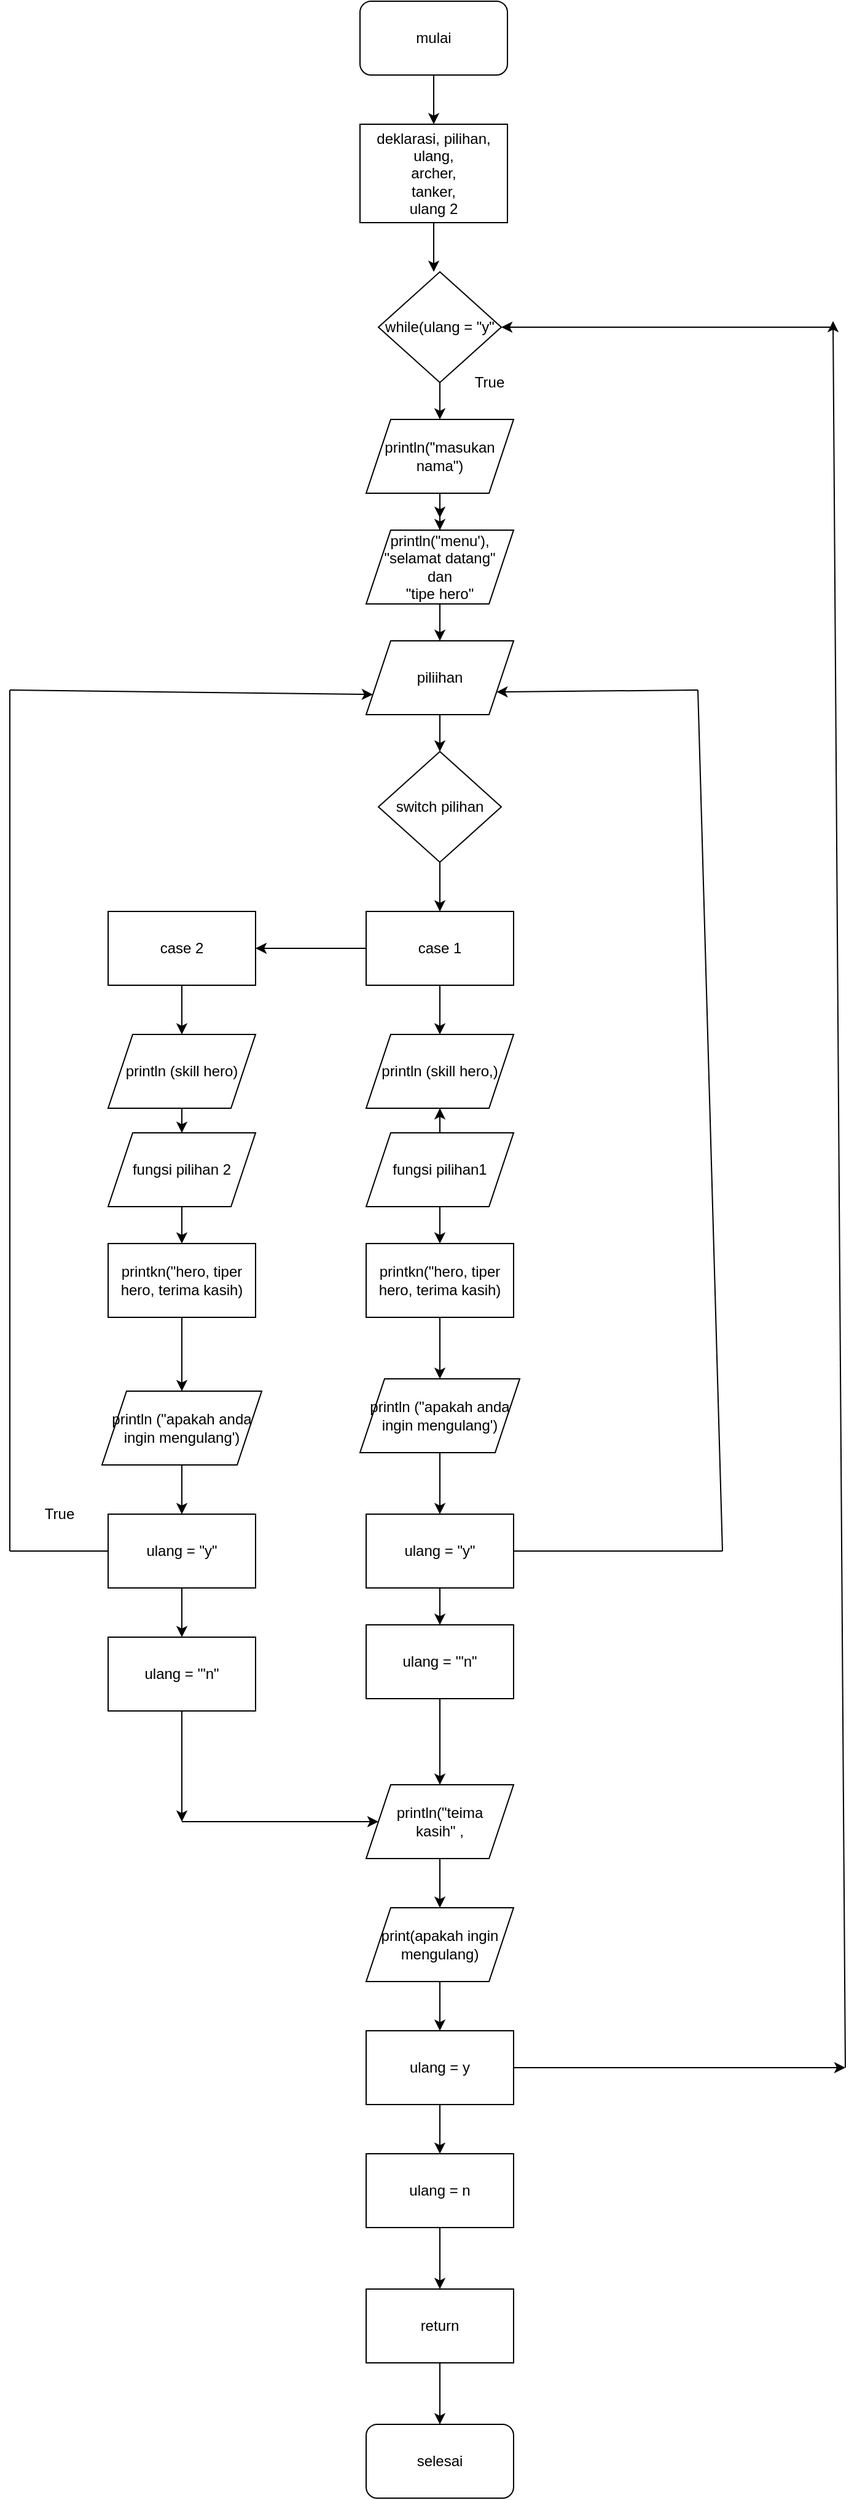 <mxfile version="13.7.9" type="device"><diagram id="3bBcC782FtA0YpO3Dan6" name="Page-1"><mxGraphModel dx="852" dy="494" grid="1" gridSize="10" guides="1" tooltips="1" connect="1" arrows="1" fold="1" page="1" pageScale="1" pageWidth="850" pageHeight="1100" math="0" shadow="0"><root><mxCell id="0"/><mxCell id="1" parent="0"/><mxCell id="qbmikkHr4MhHwVosT0vX-3" style="edgeStyle=orthogonalEdgeStyle;rounded=0;orthogonalLoop=1;jettySize=auto;html=1;" edge="1" parent="1" source="qbmikkHr4MhHwVosT0vX-2"><mxGeometry relative="1" as="geometry"><mxPoint x="425" y="100" as="targetPoint"/></mxGeometry></mxCell><mxCell id="qbmikkHr4MhHwVosT0vX-2" value="mulai" style="rounded=1;whiteSpace=wrap;html=1;" vertex="1" parent="1"><mxGeometry x="365" width="120" height="60" as="geometry"/></mxCell><mxCell id="qbmikkHr4MhHwVosT0vX-7" style="edgeStyle=orthogonalEdgeStyle;rounded=0;orthogonalLoop=1;jettySize=auto;html=1;" edge="1" parent="1" source="qbmikkHr4MhHwVosT0vX-4"><mxGeometry relative="1" as="geometry"><mxPoint x="425" y="220" as="targetPoint"/></mxGeometry></mxCell><mxCell id="qbmikkHr4MhHwVosT0vX-4" value="deklarasi, pilihan,&lt;br&gt;ulang,&lt;br&gt;archer,&lt;br&gt;tanker,&lt;br&gt;ulang 2" style="rounded=0;whiteSpace=wrap;html=1;" vertex="1" parent="1"><mxGeometry x="365" y="100" width="120" height="80" as="geometry"/></mxCell><mxCell id="qbmikkHr4MhHwVosT0vX-9" style="edgeStyle=orthogonalEdgeStyle;rounded=0;orthogonalLoop=1;jettySize=auto;html=1;" edge="1" parent="1" source="qbmikkHr4MhHwVosT0vX-8" target="qbmikkHr4MhHwVosT0vX-10"><mxGeometry relative="1" as="geometry"><mxPoint x="430" y="430" as="targetPoint"/></mxGeometry></mxCell><mxCell id="qbmikkHr4MhHwVosT0vX-8" value="println(&quot;masukan nama&quot;)" style="shape=parallelogram;perimeter=parallelogramPerimeter;whiteSpace=wrap;html=1;fixedSize=1;" vertex="1" parent="1"><mxGeometry x="370" y="340" width="120" height="60" as="geometry"/></mxCell><mxCell id="qbmikkHr4MhHwVosT0vX-11" style="edgeStyle=orthogonalEdgeStyle;rounded=0;orthogonalLoop=1;jettySize=auto;html=1;" edge="1" parent="1" source="qbmikkHr4MhHwVosT0vX-10"><mxGeometry relative="1" as="geometry"><mxPoint x="430" y="420" as="targetPoint"/></mxGeometry></mxCell><mxCell id="qbmikkHr4MhHwVosT0vX-14" style="edgeStyle=orthogonalEdgeStyle;rounded=0;orthogonalLoop=1;jettySize=auto;html=1;" edge="1" parent="1" source="qbmikkHr4MhHwVosT0vX-10"><mxGeometry relative="1" as="geometry"><mxPoint x="430" y="520" as="targetPoint"/></mxGeometry></mxCell><mxCell id="qbmikkHr4MhHwVosT0vX-10" value="println(&quot;menu'),&lt;br&gt;&quot;selamat datang&quot;&lt;br&gt;dan&lt;br&gt;&quot;tipe hero&quot;" style="shape=parallelogram;perimeter=parallelogramPerimeter;whiteSpace=wrap;html=1;fixedSize=1;" vertex="1" parent="1"><mxGeometry x="370" y="430" width="120" height="60" as="geometry"/></mxCell><mxCell id="qbmikkHr4MhHwVosT0vX-13" style="edgeStyle=orthogonalEdgeStyle;rounded=0;orthogonalLoop=1;jettySize=auto;html=1;" edge="1" parent="1" source="qbmikkHr4MhHwVosT0vX-12"><mxGeometry relative="1" as="geometry"><mxPoint x="430" y="340" as="targetPoint"/></mxGeometry></mxCell><mxCell id="qbmikkHr4MhHwVosT0vX-12" value="while(ulang = &quot;y&quot;" style="rhombus;whiteSpace=wrap;html=1;" vertex="1" parent="1"><mxGeometry x="380" y="220" width="100" height="90" as="geometry"/></mxCell><mxCell id="qbmikkHr4MhHwVosT0vX-20" style="edgeStyle=orthogonalEdgeStyle;rounded=0;orthogonalLoop=1;jettySize=auto;html=1;" edge="1" parent="1" source="qbmikkHr4MhHwVosT0vX-15"><mxGeometry relative="1" as="geometry"><mxPoint x="430" y="740" as="targetPoint"/></mxGeometry></mxCell><mxCell id="qbmikkHr4MhHwVosT0vX-15" value="switch pilihan" style="rhombus;whiteSpace=wrap;html=1;" vertex="1" parent="1"><mxGeometry x="380" y="610" width="100" height="90" as="geometry"/></mxCell><mxCell id="qbmikkHr4MhHwVosT0vX-18" style="edgeStyle=orthogonalEdgeStyle;rounded=0;orthogonalLoop=1;jettySize=auto;html=1;" edge="1" parent="1" source="qbmikkHr4MhHwVosT0vX-17"><mxGeometry relative="1" as="geometry"><mxPoint x="430" y="610" as="targetPoint"/></mxGeometry></mxCell><mxCell id="qbmikkHr4MhHwVosT0vX-17" value="piliihan" style="shape=parallelogram;perimeter=parallelogramPerimeter;whiteSpace=wrap;html=1;fixedSize=1;" vertex="1" parent="1"><mxGeometry x="370" y="520" width="120" height="60" as="geometry"/></mxCell><mxCell id="qbmikkHr4MhHwVosT0vX-22" style="edgeStyle=orthogonalEdgeStyle;rounded=0;orthogonalLoop=1;jettySize=auto;html=1;" edge="1" parent="1" source="qbmikkHr4MhHwVosT0vX-21"><mxGeometry relative="1" as="geometry"><mxPoint x="430" y="840" as="targetPoint"/></mxGeometry></mxCell><mxCell id="qbmikkHr4MhHwVosT0vX-28" style="edgeStyle=orthogonalEdgeStyle;rounded=0;orthogonalLoop=1;jettySize=auto;html=1;" edge="1" parent="1" source="qbmikkHr4MhHwVosT0vX-21"><mxGeometry relative="1" as="geometry"><mxPoint x="280" y="770" as="targetPoint"/></mxGeometry></mxCell><mxCell id="qbmikkHr4MhHwVosT0vX-21" value="case 1" style="rounded=0;whiteSpace=wrap;html=1;" vertex="1" parent="1"><mxGeometry x="370" y="740" width="120" height="60" as="geometry"/></mxCell><mxCell id="qbmikkHr4MhHwVosT0vX-25" style="edgeStyle=orthogonalEdgeStyle;rounded=0;orthogonalLoop=1;jettySize=auto;html=1;" edge="1" parent="1" source="qbmikkHr4MhHwVosT0vX-24"><mxGeometry relative="1" as="geometry"><mxPoint x="430" y="900" as="targetPoint"/></mxGeometry></mxCell><mxCell id="qbmikkHr4MhHwVosT0vX-24" value="println (skill hero,)&lt;br&gt;" style="shape=parallelogram;perimeter=parallelogramPerimeter;whiteSpace=wrap;html=1;fixedSize=1;" vertex="1" parent="1"><mxGeometry x="370" y="840" width="120" height="60" as="geometry"/></mxCell><mxCell id="qbmikkHr4MhHwVosT0vX-35" style="edgeStyle=orthogonalEdgeStyle;rounded=0;orthogonalLoop=1;jettySize=auto;html=1;" edge="1" parent="1" source="qbmikkHr4MhHwVosT0vX-27"><mxGeometry relative="1" as="geometry"><mxPoint x="430" y="1010" as="targetPoint"/></mxGeometry></mxCell><mxCell id="qbmikkHr4MhHwVosT0vX-27" value="fungsi pilihan1" style="shape=parallelogram;perimeter=parallelogramPerimeter;whiteSpace=wrap;html=1;fixedSize=1;" vertex="1" parent="1"><mxGeometry x="370" y="920" width="120" height="60" as="geometry"/></mxCell><mxCell id="qbmikkHr4MhHwVosT0vX-31" style="edgeStyle=orthogonalEdgeStyle;rounded=0;orthogonalLoop=1;jettySize=auto;html=1;" edge="1" parent="1" source="qbmikkHr4MhHwVosT0vX-30"><mxGeometry relative="1" as="geometry"><mxPoint x="220" y="840" as="targetPoint"/></mxGeometry></mxCell><mxCell id="qbmikkHr4MhHwVosT0vX-30" value="case 2" style="rounded=0;whiteSpace=wrap;html=1;" vertex="1" parent="1"><mxGeometry x="160" y="740" width="120" height="60" as="geometry"/></mxCell><mxCell id="qbmikkHr4MhHwVosT0vX-33" style="edgeStyle=orthogonalEdgeStyle;rounded=0;orthogonalLoop=1;jettySize=auto;html=1;" edge="1" parent="1" source="qbmikkHr4MhHwVosT0vX-32" target="qbmikkHr4MhHwVosT0vX-34"><mxGeometry relative="1" as="geometry"><mxPoint x="220" y="940" as="targetPoint"/></mxGeometry></mxCell><mxCell id="qbmikkHr4MhHwVosT0vX-32" value="println (skill hero)" style="shape=parallelogram;perimeter=parallelogramPerimeter;whiteSpace=wrap;html=1;fixedSize=1;" vertex="1" parent="1"><mxGeometry x="160" y="840" width="120" height="60" as="geometry"/></mxCell><mxCell id="qbmikkHr4MhHwVosT0vX-39" style="edgeStyle=orthogonalEdgeStyle;rounded=0;orthogonalLoop=1;jettySize=auto;html=1;" edge="1" parent="1" source="qbmikkHr4MhHwVosT0vX-34"><mxGeometry relative="1" as="geometry"><mxPoint x="220" y="1010" as="targetPoint"/></mxGeometry></mxCell><mxCell id="qbmikkHr4MhHwVosT0vX-34" value="fungsi pilihan 2" style="shape=parallelogram;perimeter=parallelogramPerimeter;whiteSpace=wrap;html=1;fixedSize=1;" vertex="1" parent="1"><mxGeometry x="160" y="920" width="120" height="60" as="geometry"/></mxCell><mxCell id="qbmikkHr4MhHwVosT0vX-41" style="edgeStyle=orthogonalEdgeStyle;rounded=0;orthogonalLoop=1;jettySize=auto;html=1;" edge="1" parent="1" source="qbmikkHr4MhHwVosT0vX-37" target="qbmikkHr4MhHwVosT0vX-42"><mxGeometry relative="1" as="geometry"><mxPoint x="430" y="1120" as="targetPoint"/></mxGeometry></mxCell><mxCell id="qbmikkHr4MhHwVosT0vX-37" value="printkn(&quot;hero, tiper hero, terima kasih)" style="rounded=0;whiteSpace=wrap;html=1;" vertex="1" parent="1"><mxGeometry x="370" y="1010" width="120" height="60" as="geometry"/></mxCell><mxCell id="qbmikkHr4MhHwVosT0vX-43" style="edgeStyle=orthogonalEdgeStyle;rounded=0;orthogonalLoop=1;jettySize=auto;html=1;" edge="1" parent="1" source="qbmikkHr4MhHwVosT0vX-40"><mxGeometry relative="1" as="geometry"><mxPoint x="220" y="1130" as="targetPoint"/></mxGeometry></mxCell><mxCell id="qbmikkHr4MhHwVosT0vX-40" value="printkn(&quot;hero, tiper hero, terima kasih)" style="rounded=0;whiteSpace=wrap;html=1;" vertex="1" parent="1"><mxGeometry x="160" y="1010" width="120" height="60" as="geometry"/></mxCell><mxCell id="qbmikkHr4MhHwVosT0vX-47" style="edgeStyle=orthogonalEdgeStyle;rounded=0;orthogonalLoop=1;jettySize=auto;html=1;" edge="1" parent="1" source="qbmikkHr4MhHwVosT0vX-42"><mxGeometry relative="1" as="geometry"><mxPoint x="430" y="1230" as="targetPoint"/></mxGeometry></mxCell><mxCell id="qbmikkHr4MhHwVosT0vX-42" value="println (&quot;apakah anda ingin mengulang')" style="shape=parallelogram;perimeter=parallelogramPerimeter;whiteSpace=wrap;html=1;fixedSize=1;" vertex="1" parent="1"><mxGeometry x="365" y="1120" width="130" height="60" as="geometry"/></mxCell><mxCell id="qbmikkHr4MhHwVosT0vX-45" style="edgeStyle=orthogonalEdgeStyle;rounded=0;orthogonalLoop=1;jettySize=auto;html=1;" edge="1" parent="1" source="qbmikkHr4MhHwVosT0vX-44"><mxGeometry relative="1" as="geometry"><mxPoint x="220" y="1230" as="targetPoint"/></mxGeometry></mxCell><mxCell id="qbmikkHr4MhHwVosT0vX-44" value="println (&quot;apakah anda ingin mengulang')" style="shape=parallelogram;perimeter=parallelogramPerimeter;whiteSpace=wrap;html=1;fixedSize=1;" vertex="1" parent="1"><mxGeometry x="155" y="1130" width="130" height="60" as="geometry"/></mxCell><mxCell id="qbmikkHr4MhHwVosT0vX-57" style="edgeStyle=orthogonalEdgeStyle;rounded=0;orthogonalLoop=1;jettySize=auto;html=1;" edge="1" parent="1" source="qbmikkHr4MhHwVosT0vX-46" target="qbmikkHr4MhHwVosT0vX-58"><mxGeometry relative="1" as="geometry"><mxPoint x="220" y="1320" as="targetPoint"/></mxGeometry></mxCell><mxCell id="qbmikkHr4MhHwVosT0vX-46" value="ulang = &quot;y&quot;" style="rounded=0;whiteSpace=wrap;html=1;" vertex="1" parent="1"><mxGeometry x="160" y="1230" width="120" height="60" as="geometry"/></mxCell><mxCell id="qbmikkHr4MhHwVosT0vX-59" style="edgeStyle=orthogonalEdgeStyle;rounded=0;orthogonalLoop=1;jettySize=auto;html=1;" edge="1" parent="1" source="qbmikkHr4MhHwVosT0vX-48"><mxGeometry relative="1" as="geometry"><mxPoint x="430" y="1320" as="targetPoint"/></mxGeometry></mxCell><mxCell id="qbmikkHr4MhHwVosT0vX-48" value="ulang = &quot;y&quot;" style="rounded=0;whiteSpace=wrap;html=1;" vertex="1" parent="1"><mxGeometry x="370" y="1230" width="120" height="60" as="geometry"/></mxCell><mxCell id="qbmikkHr4MhHwVosT0vX-50" value="" style="endArrow=none;html=1;exitX=1;exitY=0.5;exitDx=0;exitDy=0;" edge="1" parent="1" source="qbmikkHr4MhHwVosT0vX-48"><mxGeometry width="50" height="50" relative="1" as="geometry"><mxPoint x="400" y="1120" as="sourcePoint"/><mxPoint x="660" y="1260" as="targetPoint"/></mxGeometry></mxCell><mxCell id="qbmikkHr4MhHwVosT0vX-51" value="" style="endArrow=none;html=1;" edge="1" parent="1"><mxGeometry width="50" height="50" relative="1" as="geometry"><mxPoint x="660" y="1260" as="sourcePoint"/><mxPoint x="640" y="560" as="targetPoint"/></mxGeometry></mxCell><mxCell id="qbmikkHr4MhHwVosT0vX-52" value="" style="endArrow=classic;html=1;entryX=1;entryY=0.75;entryDx=0;entryDy=0;" edge="1" parent="1" target="qbmikkHr4MhHwVosT0vX-17"><mxGeometry width="50" height="50" relative="1" as="geometry"><mxPoint x="640" y="560" as="sourcePoint"/><mxPoint x="450" y="670" as="targetPoint"/></mxGeometry></mxCell><mxCell id="qbmikkHr4MhHwVosT0vX-54" value="" style="endArrow=none;html=1;exitX=0;exitY=0.5;exitDx=0;exitDy=0;" edge="1" parent="1" source="qbmikkHr4MhHwVosT0vX-46"><mxGeometry width="50" height="50" relative="1" as="geometry"><mxPoint x="400" y="1320" as="sourcePoint"/><mxPoint x="80" y="1260" as="targetPoint"/></mxGeometry></mxCell><mxCell id="qbmikkHr4MhHwVosT0vX-55" value="" style="endArrow=none;html=1;" edge="1" parent="1"><mxGeometry width="50" height="50" relative="1" as="geometry"><mxPoint x="80" y="1260" as="sourcePoint"/><mxPoint x="80" y="560" as="targetPoint"/></mxGeometry></mxCell><mxCell id="qbmikkHr4MhHwVosT0vX-56" value="" style="endArrow=classic;html=1;entryX=0;entryY=0.75;entryDx=0;entryDy=0;" edge="1" parent="1" target="qbmikkHr4MhHwVosT0vX-17"><mxGeometry width="50" height="50" relative="1" as="geometry"><mxPoint x="80" y="560" as="sourcePoint"/><mxPoint x="450" y="570" as="targetPoint"/></mxGeometry></mxCell><mxCell id="qbmikkHr4MhHwVosT0vX-65" style="edgeStyle=orthogonalEdgeStyle;rounded=0;orthogonalLoop=1;jettySize=auto;html=1;" edge="1" parent="1" source="qbmikkHr4MhHwVosT0vX-58"><mxGeometry relative="1" as="geometry"><mxPoint x="220" y="1480" as="targetPoint"/></mxGeometry></mxCell><mxCell id="qbmikkHr4MhHwVosT0vX-58" value="ulang = '&quot;n&quot;" style="rounded=0;whiteSpace=wrap;html=1;" vertex="1" parent="1"><mxGeometry x="160" y="1330" width="120" height="60" as="geometry"/></mxCell><mxCell id="qbmikkHr4MhHwVosT0vX-63" style="edgeStyle=orthogonalEdgeStyle;rounded=0;orthogonalLoop=1;jettySize=auto;html=1;" edge="1" parent="1" source="qbmikkHr4MhHwVosT0vX-60" target="qbmikkHr4MhHwVosT0vX-64"><mxGeometry relative="1" as="geometry"><mxPoint x="430" y="1450" as="targetPoint"/></mxGeometry></mxCell><mxCell id="qbmikkHr4MhHwVosT0vX-60" value="ulang = '&quot;n&quot;" style="rounded=0;whiteSpace=wrap;html=1;" vertex="1" parent="1"><mxGeometry x="370" y="1320" width="120" height="60" as="geometry"/></mxCell><mxCell id="qbmikkHr4MhHwVosT0vX-61" value="True" style="text;html=1;align=center;verticalAlign=middle;resizable=0;points=[];autosize=1;" vertex="1" parent="1"><mxGeometry x="100" y="1220" width="40" height="20" as="geometry"/></mxCell><mxCell id="qbmikkHr4MhHwVosT0vX-69" style="edgeStyle=orthogonalEdgeStyle;rounded=0;orthogonalLoop=1;jettySize=auto;html=1;" edge="1" parent="1" source="qbmikkHr4MhHwVosT0vX-64" target="qbmikkHr4MhHwVosT0vX-70"><mxGeometry relative="1" as="geometry"><mxPoint x="430" y="1550" as="targetPoint"/></mxGeometry></mxCell><mxCell id="qbmikkHr4MhHwVosT0vX-64" value="println(&quot;teima&lt;br&gt;&amp;nbsp;kasih&quot; ,&amp;nbsp;" style="shape=parallelogram;perimeter=parallelogramPerimeter;whiteSpace=wrap;html=1;fixedSize=1;" vertex="1" parent="1"><mxGeometry x="370" y="1450" width="120" height="60" as="geometry"/></mxCell><mxCell id="qbmikkHr4MhHwVosT0vX-66" value="" style="endArrow=classic;html=1;entryX=0;entryY=0.5;entryDx=0;entryDy=0;" edge="1" parent="1" target="qbmikkHr4MhHwVosT0vX-64"><mxGeometry width="50" height="50" relative="1" as="geometry"><mxPoint x="220" y="1480" as="sourcePoint"/><mxPoint x="450" y="1460" as="targetPoint"/></mxGeometry></mxCell><mxCell id="qbmikkHr4MhHwVosT0vX-71" style="edgeStyle=orthogonalEdgeStyle;rounded=0;orthogonalLoop=1;jettySize=auto;html=1;" edge="1" parent="1" source="qbmikkHr4MhHwVosT0vX-70"><mxGeometry relative="1" as="geometry"><mxPoint x="430" y="1650" as="targetPoint"/></mxGeometry></mxCell><mxCell id="qbmikkHr4MhHwVosT0vX-70" value="print(apakah ingin&lt;br&gt;mengulang)" style="shape=parallelogram;perimeter=parallelogramPerimeter;whiteSpace=wrap;html=1;fixedSize=1;" vertex="1" parent="1"><mxGeometry x="370" y="1550" width="120" height="60" as="geometry"/></mxCell><mxCell id="qbmikkHr4MhHwVosT0vX-74" style="edgeStyle=orthogonalEdgeStyle;rounded=0;orthogonalLoop=1;jettySize=auto;html=1;" edge="1" parent="1" source="qbmikkHr4MhHwVosT0vX-73"><mxGeometry relative="1" as="geometry"><mxPoint x="760" y="1680" as="targetPoint"/></mxGeometry></mxCell><mxCell id="qbmikkHr4MhHwVosT0vX-77" style="edgeStyle=orthogonalEdgeStyle;rounded=0;orthogonalLoop=1;jettySize=auto;html=1;" edge="1" parent="1" source="qbmikkHr4MhHwVosT0vX-73" target="qbmikkHr4MhHwVosT0vX-78"><mxGeometry relative="1" as="geometry"><mxPoint x="430" y="1750" as="targetPoint"/></mxGeometry></mxCell><mxCell id="qbmikkHr4MhHwVosT0vX-73" value="ulang = y" style="rounded=0;whiteSpace=wrap;html=1;" vertex="1" parent="1"><mxGeometry x="370" y="1650" width="120" height="60" as="geometry"/></mxCell><mxCell id="qbmikkHr4MhHwVosT0vX-75" value="" style="endArrow=classic;html=1;" edge="1" parent="1"><mxGeometry width="50" height="50" relative="1" as="geometry"><mxPoint x="760" y="1680" as="sourcePoint"/><mxPoint x="750" y="260" as="targetPoint"/></mxGeometry></mxCell><mxCell id="qbmikkHr4MhHwVosT0vX-76" value="" style="endArrow=classic;html=1;entryX=1;entryY=0.5;entryDx=0;entryDy=0;" edge="1" parent="1" target="qbmikkHr4MhHwVosT0vX-12"><mxGeometry width="50" height="50" relative="1" as="geometry"><mxPoint x="750" y="265" as="sourcePoint"/><mxPoint x="450" y="350" as="targetPoint"/></mxGeometry></mxCell><mxCell id="qbmikkHr4MhHwVosT0vX-79" style="edgeStyle=orthogonalEdgeStyle;rounded=0;orthogonalLoop=1;jettySize=auto;html=1;" edge="1" parent="1" source="qbmikkHr4MhHwVosT0vX-78" target="qbmikkHr4MhHwVosT0vX-80"><mxGeometry relative="1" as="geometry"><mxPoint x="430" y="1850" as="targetPoint"/></mxGeometry></mxCell><mxCell id="qbmikkHr4MhHwVosT0vX-78" value="ulang = n" style="rounded=0;whiteSpace=wrap;html=1;" vertex="1" parent="1"><mxGeometry x="370" y="1750" width="120" height="60" as="geometry"/></mxCell><mxCell id="qbmikkHr4MhHwVosT0vX-81" style="edgeStyle=orthogonalEdgeStyle;rounded=0;orthogonalLoop=1;jettySize=auto;html=1;" edge="1" parent="1" source="qbmikkHr4MhHwVosT0vX-80" target="qbmikkHr4MhHwVosT0vX-82"><mxGeometry relative="1" as="geometry"><mxPoint x="430" y="1960" as="targetPoint"/></mxGeometry></mxCell><mxCell id="qbmikkHr4MhHwVosT0vX-80" value="return" style="rounded=0;whiteSpace=wrap;html=1;" vertex="1" parent="1"><mxGeometry x="370" y="1860" width="120" height="60" as="geometry"/></mxCell><mxCell id="qbmikkHr4MhHwVosT0vX-82" value="selesai" style="rounded=1;whiteSpace=wrap;html=1;" vertex="1" parent="1"><mxGeometry x="370" y="1970" width="120" height="60" as="geometry"/></mxCell><mxCell id="qbmikkHr4MhHwVosT0vX-83" value="True" style="text;html=1;align=center;verticalAlign=middle;resizable=0;points=[];autosize=1;" vertex="1" parent="1"><mxGeometry x="450" y="300" width="40" height="20" as="geometry"/></mxCell></root></mxGraphModel></diagram></mxfile>